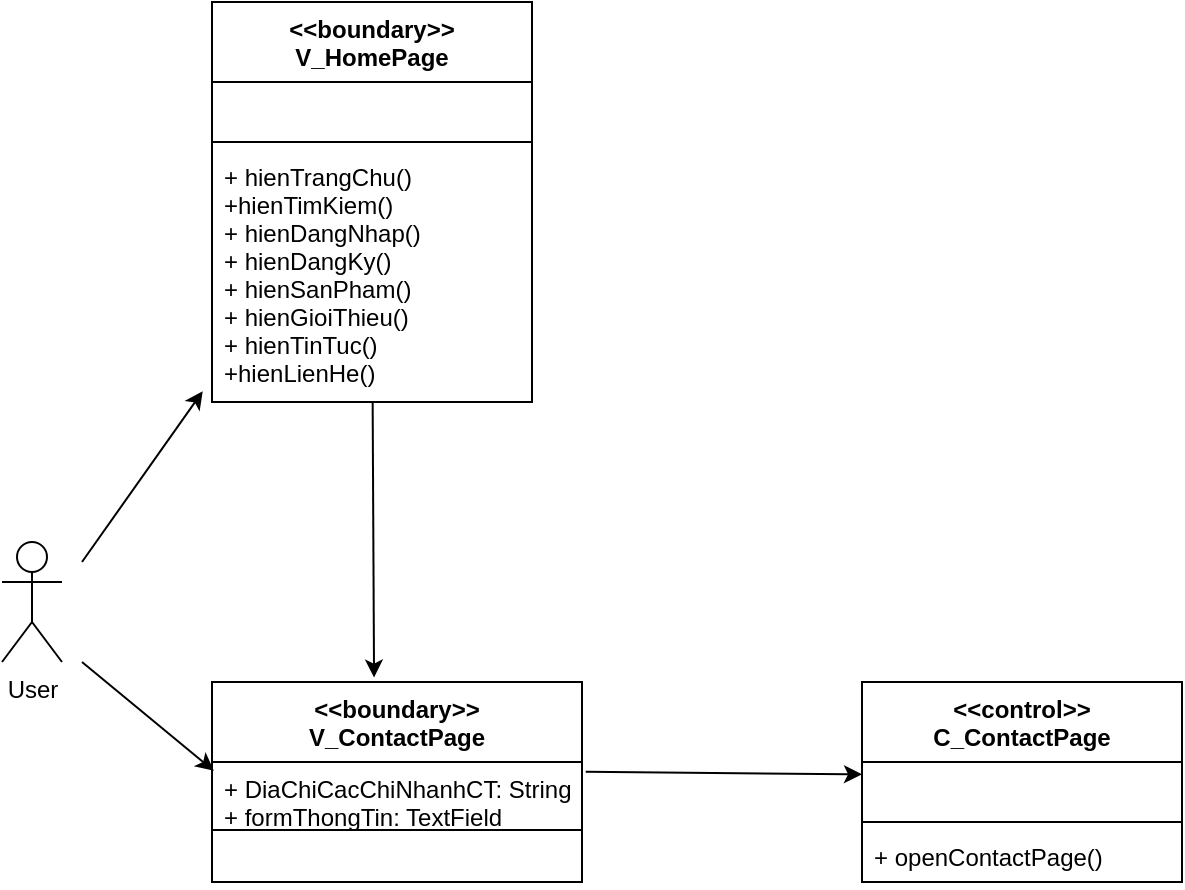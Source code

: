 <mxfile version="14.0.5" type="github">
  <diagram id="j-jNek8Vs6Zp0OdATfKV" name="Page-1">
    <mxGraphModel dx="1038" dy="548" grid="1" gridSize="10" guides="1" tooltips="1" connect="1" arrows="1" fold="1" page="1" pageScale="1" pageWidth="850" pageHeight="1100" math="0" shadow="0">
      <root>
        <mxCell id="0" />
        <mxCell id="1" parent="0" />
        <mxCell id="PXqKB6OC3jWqqJZbwXuf-1" value="User" style="shape=umlActor;verticalLabelPosition=bottom;verticalAlign=top;html=1;outlineConnect=0;" parent="1" vertex="1">
          <mxGeometry x="80" y="280" width="30" height="60" as="geometry" />
        </mxCell>
        <mxCell id="PXqKB6OC3jWqqJZbwXuf-2" value="&lt;&lt;boundary&gt;&gt;&#xa;V_ContactPage" style="swimlane;fontStyle=1;align=center;verticalAlign=top;childLayout=stackLayout;horizontal=1;startSize=40;horizontalStack=0;resizeParent=1;resizeParentMax=0;resizeLast=0;collapsible=1;marginBottom=0;" parent="1" vertex="1">
          <mxGeometry x="185" y="350" width="185" height="100" as="geometry" />
        </mxCell>
        <mxCell id="PXqKB6OC3jWqqJZbwXuf-3" value="+ DiaChiCacChiNhanhCT: String&#xa;+ formThongTin: TextField" style="text;strokeColor=none;fillColor=none;align=left;verticalAlign=top;spacingLeft=4;spacingRight=4;overflow=hidden;rotatable=0;points=[[0,0.5],[1,0.5]];portConstraint=eastwest;" parent="PXqKB6OC3jWqqJZbwXuf-2" vertex="1">
          <mxGeometry y="40" width="185" height="30" as="geometry" />
        </mxCell>
        <mxCell id="PXqKB6OC3jWqqJZbwXuf-4" value="" style="line;strokeWidth=1;fillColor=none;align=left;verticalAlign=middle;spacingTop=-1;spacingLeft=3;spacingRight=3;rotatable=0;labelPosition=right;points=[];portConstraint=eastwest;" parent="PXqKB6OC3jWqqJZbwXuf-2" vertex="1">
          <mxGeometry y="70" width="185" height="8" as="geometry" />
        </mxCell>
        <mxCell id="PXqKB6OC3jWqqJZbwXuf-5" value="  " style="text;strokeColor=none;fillColor=none;align=left;verticalAlign=top;spacingLeft=4;spacingRight=4;overflow=hidden;rotatable=0;points=[[0,0.5],[1,0.5]];portConstraint=eastwest;" parent="PXqKB6OC3jWqqJZbwXuf-2" vertex="1">
          <mxGeometry y="78" width="185" height="22" as="geometry" />
        </mxCell>
        <mxCell id="PXqKB6OC3jWqqJZbwXuf-6" value="&lt;&lt;control&gt;&gt;&#xa;C_ContactPage" style="swimlane;fontStyle=1;align=center;verticalAlign=top;childLayout=stackLayout;horizontal=1;startSize=40;horizontalStack=0;resizeParent=1;resizeParentMax=0;resizeLast=0;collapsible=1;marginBottom=0;" parent="1" vertex="1">
          <mxGeometry x="510" y="350" width="160" height="100" as="geometry" />
        </mxCell>
        <mxCell id="PXqKB6OC3jWqqJZbwXuf-7" value=" " style="text;strokeColor=none;fillColor=none;align=left;verticalAlign=top;spacingLeft=4;spacingRight=4;overflow=hidden;rotatable=0;points=[[0,0.5],[1,0.5]];portConstraint=eastwest;" parent="PXqKB6OC3jWqqJZbwXuf-6" vertex="1">
          <mxGeometry y="40" width="160" height="26" as="geometry" />
        </mxCell>
        <mxCell id="PXqKB6OC3jWqqJZbwXuf-8" value="" style="line;strokeWidth=1;fillColor=none;align=left;verticalAlign=middle;spacingTop=-1;spacingLeft=3;spacingRight=3;rotatable=0;labelPosition=right;points=[];portConstraint=eastwest;" parent="PXqKB6OC3jWqqJZbwXuf-6" vertex="1">
          <mxGeometry y="66" width="160" height="8" as="geometry" />
        </mxCell>
        <mxCell id="PXqKB6OC3jWqqJZbwXuf-9" value="+ openContactPage()" style="text;strokeColor=none;fillColor=none;align=left;verticalAlign=top;spacingLeft=4;spacingRight=4;overflow=hidden;rotatable=0;points=[[0,0.5],[1,0.5]];portConstraint=eastwest;" parent="PXqKB6OC3jWqqJZbwXuf-6" vertex="1">
          <mxGeometry y="74" width="160" height="26" as="geometry" />
        </mxCell>
        <mxCell id="PXqKB6OC3jWqqJZbwXuf-10" value="" style="endArrow=classic;html=1;entryX=0.005;entryY=0.146;entryDx=0;entryDy=0;entryPerimeter=0;" parent="1" target="PXqKB6OC3jWqqJZbwXuf-3" edge="1">
          <mxGeometry width="50" height="50" relative="1" as="geometry">
            <mxPoint x="120" y="340" as="sourcePoint" />
            <mxPoint x="240" y="300" as="targetPoint" />
          </mxGeometry>
        </mxCell>
        <mxCell id="PXqKB6OC3jWqqJZbwXuf-11" value="" style="endArrow=classic;html=1;exitX=1.01;exitY=0.162;exitDx=0;exitDy=0;exitPerimeter=0;entryX=0;entryY=0.238;entryDx=0;entryDy=0;entryPerimeter=0;" parent="1" source="PXqKB6OC3jWqqJZbwXuf-3" target="PXqKB6OC3jWqqJZbwXuf-7" edge="1">
          <mxGeometry width="50" height="50" relative="1" as="geometry">
            <mxPoint x="400" y="280" as="sourcePoint" />
            <mxPoint x="450" y="230" as="targetPoint" />
          </mxGeometry>
        </mxCell>
        <mxCell id="MC75S11mzwjM6RHSEPxO-1" value="&lt;&lt;boundary&gt;&gt;&#xa;V_HomePage" style="swimlane;fontStyle=1;align=center;verticalAlign=top;childLayout=stackLayout;horizontal=1;startSize=40;horizontalStack=0;resizeParent=1;resizeParentMax=0;resizeLast=0;collapsible=1;marginBottom=0;" parent="1" vertex="1">
          <mxGeometry x="185" y="10" width="160" height="200" as="geometry" />
        </mxCell>
        <mxCell id="MC75S11mzwjM6RHSEPxO-2" value="  " style="text;strokeColor=none;fillColor=none;align=left;verticalAlign=top;spacingLeft=4;spacingRight=4;overflow=hidden;rotatable=0;points=[[0,0.5],[1,0.5]];portConstraint=eastwest;" parent="MC75S11mzwjM6RHSEPxO-1" vertex="1">
          <mxGeometry y="40" width="160" height="26" as="geometry" />
        </mxCell>
        <mxCell id="MC75S11mzwjM6RHSEPxO-3" value="" style="line;strokeWidth=1;fillColor=none;align=left;verticalAlign=middle;spacingTop=-1;spacingLeft=3;spacingRight=3;rotatable=0;labelPosition=right;points=[];portConstraint=eastwest;" parent="MC75S11mzwjM6RHSEPxO-1" vertex="1">
          <mxGeometry y="66" width="160" height="8" as="geometry" />
        </mxCell>
        <mxCell id="MC75S11mzwjM6RHSEPxO-4" value="+ hienTrangChu()&#xa;+hienTimKiem()&#xa;+ hienDangNhap()&#xa;+ hienDangKy()&#xa;+ hienSanPham()&#xa;+ hienGioiThieu()&#xa;+ hienTinTuc()&#xa;+hienLienHe()" style="text;strokeColor=none;fillColor=none;align=left;verticalAlign=top;spacingLeft=4;spacingRight=4;overflow=hidden;rotatable=0;points=[[0,0.5],[1,0.5]];portConstraint=eastwest;" parent="MC75S11mzwjM6RHSEPxO-1" vertex="1">
          <mxGeometry y="74" width="160" height="126" as="geometry" />
        </mxCell>
        <mxCell id="MC75S11mzwjM6RHSEPxO-5" value="" style="endArrow=classic;html=1;entryX=0.438;entryY=-0.022;entryDx=0;entryDy=0;entryPerimeter=0;" parent="1" source="MC75S11mzwjM6RHSEPxO-4" target="PXqKB6OC3jWqqJZbwXuf-2" edge="1">
          <mxGeometry width="50" height="50" relative="1" as="geometry">
            <mxPoint x="120" y="335.628" as="sourcePoint" />
            <mxPoint x="195.8" y="414.6" as="targetPoint" />
          </mxGeometry>
        </mxCell>
        <mxCell id="MC75S11mzwjM6RHSEPxO-6" value="" style="endArrow=classic;html=1;entryX=-0.029;entryY=0.957;entryDx=0;entryDy=0;entryPerimeter=0;" parent="1" target="MC75S11mzwjM6RHSEPxO-4" edge="1">
          <mxGeometry width="50" height="50" relative="1" as="geometry">
            <mxPoint x="120" y="290" as="sourcePoint" />
            <mxPoint x="205.8" y="424.6" as="targetPoint" />
          </mxGeometry>
        </mxCell>
      </root>
    </mxGraphModel>
  </diagram>
</mxfile>
